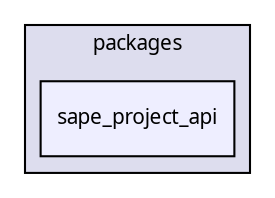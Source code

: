 digraph "packages/sape/packages/sape_project_api/" {
  compound=true
  node [ fontsize="10", fontname="FreeSans.ttf"];
  edge [ labelfontsize="10", labelfontname="FreeSans.ttf"];
  subgraph clusterdir_e81e4bd762abaa1eb83a6a6d81685025 {
    graph [ bgcolor="#ddddee", pencolor="black", label="packages" fontname="FreeSans.ttf", fontsize="10", URL="dir_e81e4bd762abaa1eb83a6a6d81685025.html"]
  dir_5e20f7817da524cd7c1581a5058a01c2 [shape=box, label="sape_project_api", style="filled", fillcolor="#eeeeff", pencolor="black", URL="dir_5e20f7817da524cd7c1581a5058a01c2.html"];
  }
}
